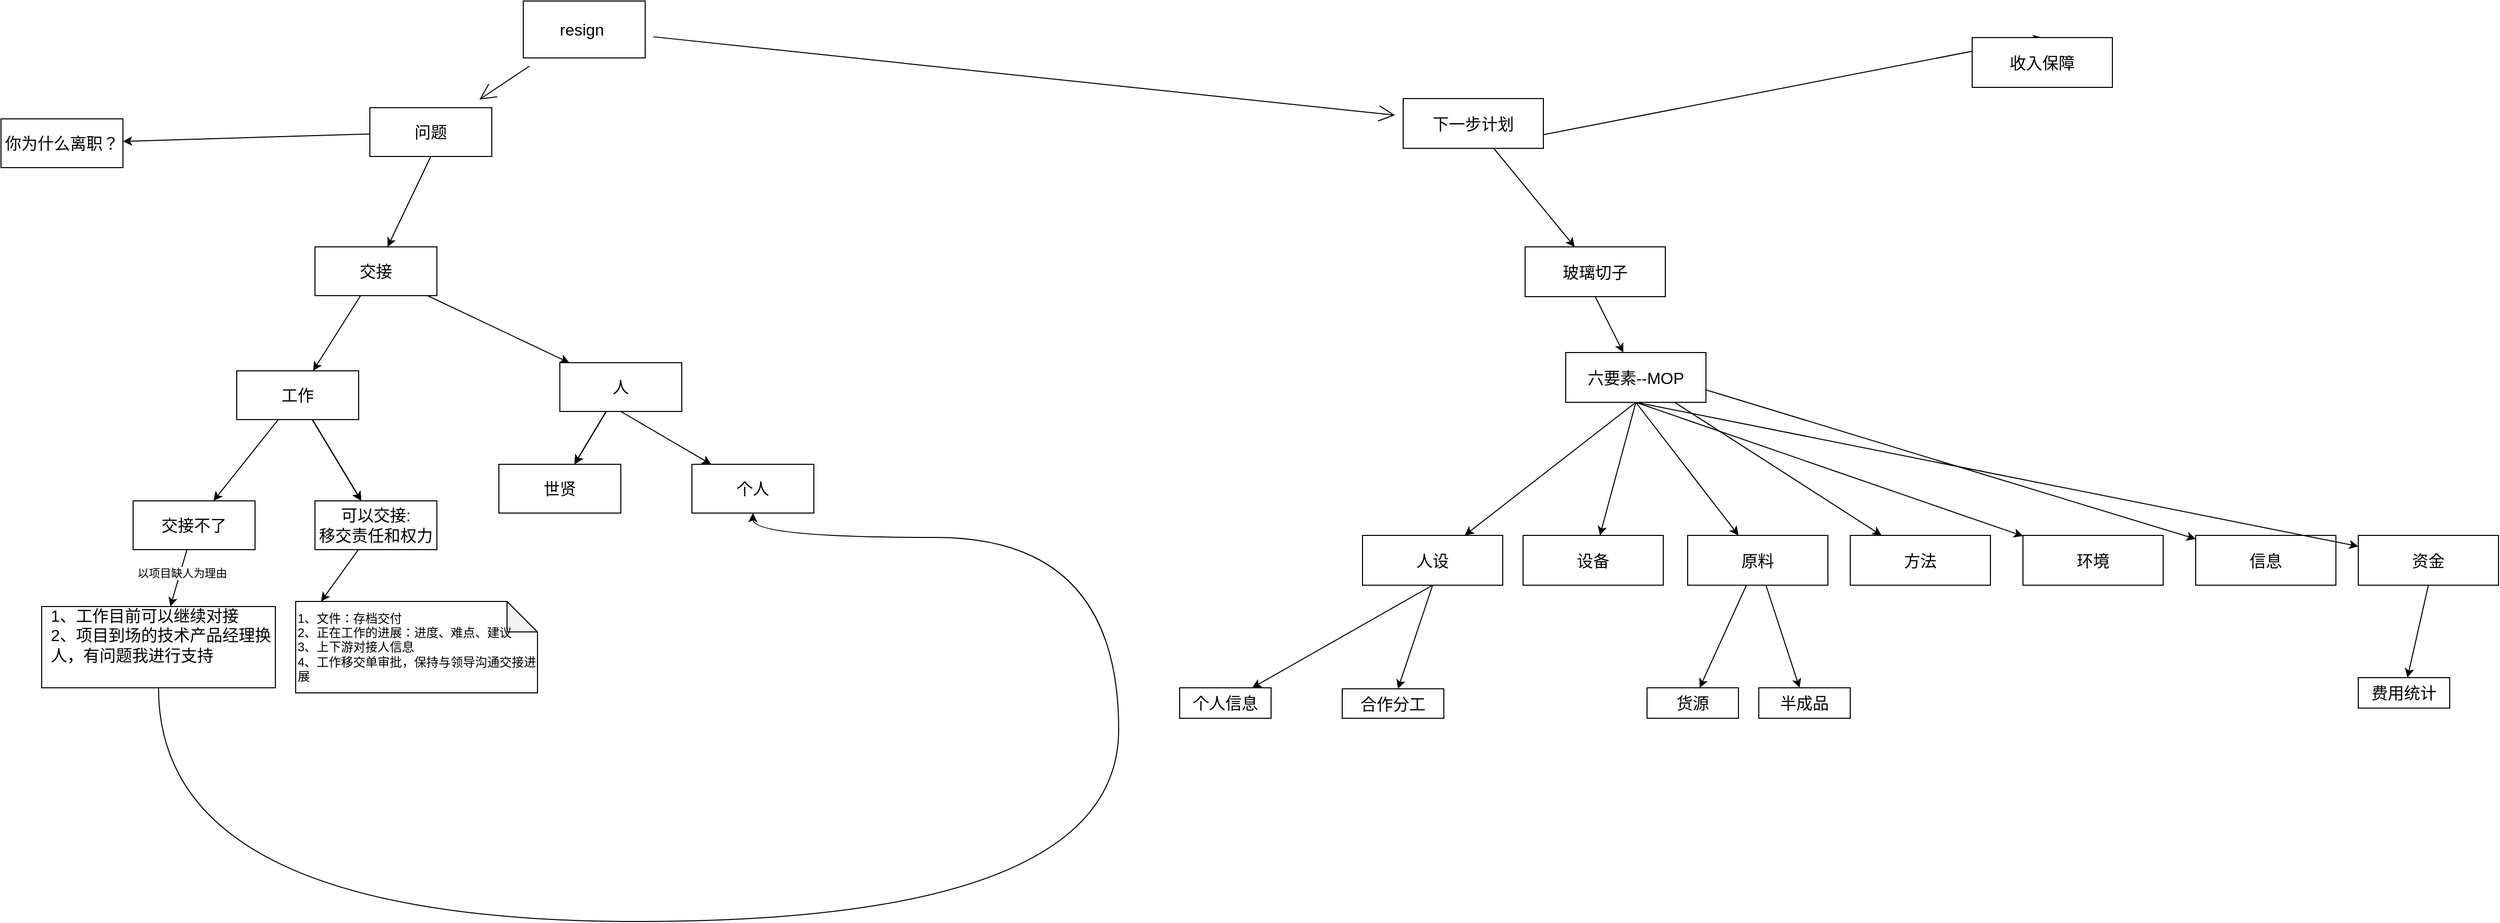 <mxfile version="20.7.4" type="github">
  <diagram id="1aEEClQ9U-ESjYVgXYmn" name="第 1 页">
    <mxGraphModel dx="3844" dy="1389" grid="1" gridSize="10" guides="1" tooltips="1" connect="1" arrows="1" fold="1" page="0" pageScale="1" pageWidth="827" pageHeight="1169" math="0" shadow="0">
      <root>
        <mxCell id="0" />
        <mxCell id="1" parent="0" />
        <mxCell id="aQ2xhZKoIx8xROYaaDXK-5" value="" style="rounded=1;orthogonalLoop=1;jettySize=auto;html=1;fontSize=12;endArrow=open;startSize=14;endSize=14;sourcePerimeterSpacing=8;targetPerimeterSpacing=8;" parent="1" source="_scqceFtBJjCkE2vxEVa-1" target="aQ2xhZKoIx8xROYaaDXK-4" edge="1">
          <mxGeometry relative="1" as="geometry" />
        </mxCell>
        <mxCell id="aQ2xhZKoIx8xROYaaDXK-7" value="" style="rounded=1;orthogonalLoop=1;jettySize=auto;html=1;fontSize=12;endArrow=open;startSize=14;endSize=14;sourcePerimeterSpacing=8;targetPerimeterSpacing=8;" parent="1" source="_scqceFtBJjCkE2vxEVa-1" target="aQ2xhZKoIx8xROYaaDXK-6" edge="1">
          <mxGeometry relative="1" as="geometry" />
        </mxCell>
        <mxCell id="_scqceFtBJjCkE2vxEVa-1" value="resign&amp;nbsp;" style="whiteSpace=wrap;html=1;fontSize=16;" parent="1" vertex="1">
          <mxGeometry x="4" y="64" width="120" height="56" as="geometry" />
        </mxCell>
        <mxCell id="wWD5kf36xDMMppYPNfPV-2" style="rounded=1;orthogonalLoop=1;jettySize=auto;html=1;" parent="1" source="aQ2xhZKoIx8xROYaaDXK-4" target="wWD5kf36xDMMppYPNfPV-1" edge="1">
          <mxGeometry relative="1" as="geometry" />
        </mxCell>
        <mxCell id="wWD5kf36xDMMppYPNfPV-4" style="rounded=1;orthogonalLoop=1;jettySize=auto;html=1;exitX=0.5;exitY=1;exitDx=0;exitDy=0;" parent="1" source="aQ2xhZKoIx8xROYaaDXK-4" target="wWD5kf36xDMMppYPNfPV-3" edge="1">
          <mxGeometry relative="1" as="geometry" />
        </mxCell>
        <mxCell id="aQ2xhZKoIx8xROYaaDXK-4" value="问题" style="whiteSpace=wrap;html=1;fontSize=16;" parent="1" vertex="1">
          <mxGeometry x="-147" y="169" width="120" height="48" as="geometry" />
        </mxCell>
        <mxCell id="wZYj10Ktc-ex54CvqPo8-2" style="rounded=0;orthogonalLoop=1;jettySize=auto;html=1;" parent="1" source="aQ2xhZKoIx8xROYaaDXK-6" target="wZYj10Ktc-ex54CvqPo8-1" edge="1">
          <mxGeometry relative="1" as="geometry" />
        </mxCell>
        <mxCell id="wZYj10Ktc-ex54CvqPo8-4" style="rounded=0;orthogonalLoop=1;jettySize=auto;html=1;exitX=0.5;exitY=1;exitDx=0;exitDy=0;entryX=0.5;entryY=0;entryDx=0;entryDy=0;" parent="1" source="aQ2xhZKoIx8xROYaaDXK-6" target="wZYj10Ktc-ex54CvqPo8-3" edge="1">
          <mxGeometry relative="1" as="geometry" />
        </mxCell>
        <mxCell id="aQ2xhZKoIx8xROYaaDXK-6" value="下一步计划" style="whiteSpace=wrap;html=1;fontSize=16;" parent="1" vertex="1">
          <mxGeometry x="870" y="160" width="138" height="49" as="geometry" />
        </mxCell>
        <mxCell id="wWD5kf36xDMMppYPNfPV-1" value="你为什么离职？" style="whiteSpace=wrap;html=1;fontSize=16;" parent="1" vertex="1">
          <mxGeometry x="-510" y="180" width="120" height="48" as="geometry" />
        </mxCell>
        <mxCell id="wWD5kf36xDMMppYPNfPV-6" style="rounded=1;orthogonalLoop=1;jettySize=auto;html=1;" parent="1" source="wWD5kf36xDMMppYPNfPV-3" target="wWD5kf36xDMMppYPNfPV-5" edge="1">
          <mxGeometry relative="1" as="geometry" />
        </mxCell>
        <mxCell id="wWD5kf36xDMMppYPNfPV-8" style="rounded=1;orthogonalLoop=1;jettySize=auto;html=1;" parent="1" source="wWD5kf36xDMMppYPNfPV-3" target="wWD5kf36xDMMppYPNfPV-7" edge="1">
          <mxGeometry relative="1" as="geometry" />
        </mxCell>
        <mxCell id="wWD5kf36xDMMppYPNfPV-3" value="交接" style="whiteSpace=wrap;html=1;fontSize=16;" parent="1" vertex="1">
          <mxGeometry x="-201" y="306" width="120" height="48" as="geometry" />
        </mxCell>
        <mxCell id="wWD5kf36xDMMppYPNfPV-10" style="rounded=1;orthogonalLoop=1;jettySize=auto;html=1;" parent="1" source="wWD5kf36xDMMppYPNfPV-5" target="wWD5kf36xDMMppYPNfPV-9" edge="1">
          <mxGeometry relative="1" as="geometry" />
        </mxCell>
        <mxCell id="wWD5kf36xDMMppYPNfPV-11" value="" style="rounded=1;orthogonalLoop=1;jettySize=auto;html=1;" parent="1" source="wWD5kf36xDMMppYPNfPV-5" target="wWD5kf36xDMMppYPNfPV-9" edge="1">
          <mxGeometry relative="1" as="geometry" />
        </mxCell>
        <mxCell id="wWD5kf36xDMMppYPNfPV-12" value="" style="rounded=1;orthogonalLoop=1;jettySize=auto;html=1;" parent="1" source="wWD5kf36xDMMppYPNfPV-5" target="wWD5kf36xDMMppYPNfPV-9" edge="1">
          <mxGeometry relative="1" as="geometry" />
        </mxCell>
        <mxCell id="wWD5kf36xDMMppYPNfPV-14" style="rounded=1;orthogonalLoop=1;jettySize=auto;html=1;" parent="1" source="wWD5kf36xDMMppYPNfPV-5" target="wWD5kf36xDMMppYPNfPV-13" edge="1">
          <mxGeometry relative="1" as="geometry" />
        </mxCell>
        <mxCell id="wWD5kf36xDMMppYPNfPV-5" value="工作" style="whiteSpace=wrap;html=1;fontSize=16;" parent="1" vertex="1">
          <mxGeometry x="-278" y="428" width="120" height="48" as="geometry" />
        </mxCell>
        <mxCell id="wWD5kf36xDMMppYPNfPV-20" value="" style="edgeStyle=none;rounded=1;orthogonalLoop=1;jettySize=auto;html=1;" parent="1" source="wWD5kf36xDMMppYPNfPV-7" target="wWD5kf36xDMMppYPNfPV-19" edge="1">
          <mxGeometry relative="1" as="geometry" />
        </mxCell>
        <mxCell id="wWD5kf36xDMMppYPNfPV-21" value="" style="edgeStyle=none;rounded=1;orthogonalLoop=1;jettySize=auto;html=1;" parent="1" source="wWD5kf36xDMMppYPNfPV-7" target="wWD5kf36xDMMppYPNfPV-19" edge="1">
          <mxGeometry relative="1" as="geometry" />
        </mxCell>
        <mxCell id="wWD5kf36xDMMppYPNfPV-22" value="" style="edgeStyle=none;rounded=1;orthogonalLoop=1;jettySize=auto;html=1;" parent="1" source="wWD5kf36xDMMppYPNfPV-7" target="wWD5kf36xDMMppYPNfPV-19" edge="1">
          <mxGeometry relative="1" as="geometry" />
        </mxCell>
        <mxCell id="wWD5kf36xDMMppYPNfPV-24" style="edgeStyle=none;rounded=1;orthogonalLoop=1;jettySize=auto;html=1;exitX=0.5;exitY=1;exitDx=0;exitDy=0;" parent="1" source="wWD5kf36xDMMppYPNfPV-7" target="wWD5kf36xDMMppYPNfPV-23" edge="1">
          <mxGeometry relative="1" as="geometry" />
        </mxCell>
        <mxCell id="wWD5kf36xDMMppYPNfPV-7" value="人" style="whiteSpace=wrap;html=1;fontSize=16;" parent="1" vertex="1">
          <mxGeometry x="40" y="420" width="120" height="48" as="geometry" />
        </mxCell>
        <mxCell id="wWD5kf36xDMMppYPNfPV-16" style="edgeStyle=none;rounded=1;orthogonalLoop=1;jettySize=auto;html=1;entryX=0;entryY=0;entryDx=25;entryDy=0;entryPerimeter=0;" parent="1" source="wWD5kf36xDMMppYPNfPV-9" target="wWD5kf36xDMMppYPNfPV-15" edge="1">
          <mxGeometry relative="1" as="geometry" />
        </mxCell>
        <mxCell id="wWD5kf36xDMMppYPNfPV-9" value="可以交接:&lt;br&gt;移交责任和权力" style="whiteSpace=wrap;html=1;fontSize=16;" parent="1" vertex="1">
          <mxGeometry x="-201" y="556" width="120" height="48" as="geometry" />
        </mxCell>
        <mxCell id="wWD5kf36xDMMppYPNfPV-18" value="" style="edgeStyle=none;rounded=1;orthogonalLoop=1;jettySize=auto;html=1;" parent="1" source="wWD5kf36xDMMppYPNfPV-13" target="wWD5kf36xDMMppYPNfPV-17" edge="1">
          <mxGeometry relative="1" as="geometry" />
        </mxCell>
        <mxCell id="wWD5kf36xDMMppYPNfPV-25" value="以项目缺人为理由" style="edgeLabel;html=1;align=center;verticalAlign=middle;resizable=0;points=[];" parent="wWD5kf36xDMMppYPNfPV-18" vertex="1" connectable="0">
          <mxGeometry x="-0.211" y="1" relative="1" as="geometry">
            <mxPoint as="offset" />
          </mxGeometry>
        </mxCell>
        <mxCell id="wWD5kf36xDMMppYPNfPV-13" value="交接不了" style="whiteSpace=wrap;html=1;fontSize=16;" parent="1" vertex="1">
          <mxGeometry x="-380" y="556" width="120" height="48" as="geometry" />
        </mxCell>
        <mxCell id="wWD5kf36xDMMppYPNfPV-15" value="1、文件：存档交付&lt;br&gt;2、正在工作的进展：进度、难点、建议&lt;br&gt;3、上下游对接人信息&lt;br&gt;4、工作移交单审批，保持与领导沟通交接进展" style="shape=note;whiteSpace=wrap;html=1;backgroundOutline=1;darkOpacity=0.05;align=left;" parent="1" vertex="1">
          <mxGeometry x="-220" y="655" width="238" height="90" as="geometry" />
        </mxCell>
        <mxCell id="wWD5kf36xDMMppYPNfPV-29" value="" style="edgeStyle=orthogonalEdgeStyle;rounded=1;orthogonalLoop=1;jettySize=auto;html=1;curved=1;" parent="1" source="wWD5kf36xDMMppYPNfPV-17" target="wWD5kf36xDMMppYPNfPV-23" edge="1">
          <mxGeometry relative="1" as="geometry">
            <mxPoint x="-355" y="830" as="targetPoint" />
            <Array as="points">
              <mxPoint x="-355" y="970" />
              <mxPoint x="590" y="970" />
              <mxPoint x="590" y="592" />
            </Array>
          </mxGeometry>
        </mxCell>
        <mxCell id="wWD5kf36xDMMppYPNfPV-17" value="&lt;table&gt;&lt;tbody&gt;&lt;tr&gt;&lt;td&gt;&lt;br&gt;&lt;/td&gt;&lt;td&gt;1、工作目前可以继续对接&lt;br&gt;2、项目到场的技术产品经理换人，有问题我进行支持&lt;br&gt;&lt;/td&gt;&lt;/tr&gt;&lt;tr&gt;&lt;td&gt;&lt;br&gt;&lt;/td&gt;&lt;td&gt;&lt;br&gt;&lt;/td&gt;&lt;/tr&gt;&lt;/tbody&gt;&lt;/table&gt;" style="whiteSpace=wrap;html=1;fontSize=16;align=left;" parent="1" vertex="1">
          <mxGeometry x="-470" y="660" width="230" height="80" as="geometry" />
        </mxCell>
        <mxCell id="wWD5kf36xDMMppYPNfPV-19" value="世贤" style="whiteSpace=wrap;html=1;fontSize=16;" parent="1" vertex="1">
          <mxGeometry x="-20" y="520" width="120" height="48" as="geometry" />
        </mxCell>
        <mxCell id="wWD5kf36xDMMppYPNfPV-23" value="个人" style="whiteSpace=wrap;html=1;fontSize=16;" parent="1" vertex="1">
          <mxGeometry x="170" y="520" width="120" height="48" as="geometry" />
        </mxCell>
        <mxCell id="wZYj10Ktc-ex54CvqPo8-3" value="收入保障" style="whiteSpace=wrap;html=1;fontSize=16;" parent="1" vertex="1">
          <mxGeometry x="1430" y="100" width="138" height="49" as="geometry" />
        </mxCell>
        <mxCell id="1VIdMTbG1cdYmiwLCOvJ-1" value="" style="group" vertex="1" connectable="0" parent="1">
          <mxGeometry x="650" y="306" width="1298" height="464" as="geometry" />
        </mxCell>
        <mxCell id="wZYj10Ktc-ex54CvqPo8-1" value="玻璃切子" style="whiteSpace=wrap;html=1;fontSize=16;" parent="1VIdMTbG1cdYmiwLCOvJ-1" vertex="1">
          <mxGeometry x="340" width="138" height="49" as="geometry" />
        </mxCell>
        <mxCell id="wZYj10Ktc-ex54CvqPo8-7" value="六要素--MOP" style="whiteSpace=wrap;html=1;fontSize=16;" parent="1VIdMTbG1cdYmiwLCOvJ-1" vertex="1">
          <mxGeometry x="380" y="104" width="138" height="49" as="geometry" />
        </mxCell>
        <mxCell id="wZYj10Ktc-ex54CvqPo8-8" style="edgeStyle=none;rounded=0;orthogonalLoop=1;jettySize=auto;html=1;exitX=0.5;exitY=1;exitDx=0;exitDy=0;" parent="1VIdMTbG1cdYmiwLCOvJ-1" source="wZYj10Ktc-ex54CvqPo8-1" target="wZYj10Ktc-ex54CvqPo8-7" edge="1">
          <mxGeometry relative="1" as="geometry" />
        </mxCell>
        <mxCell id="wZYj10Ktc-ex54CvqPo8-36" value="人设" style="whiteSpace=wrap;html=1;fontSize=16;" parent="1VIdMTbG1cdYmiwLCOvJ-1" vertex="1">
          <mxGeometry x="180" y="284" width="138" height="49" as="geometry" />
        </mxCell>
        <mxCell id="wZYj10Ktc-ex54CvqPo8-37" style="edgeStyle=none;rounded=0;orthogonalLoop=1;jettySize=auto;html=1;exitX=0.5;exitY=1;exitDx=0;exitDy=0;fontSize=20;" parent="1VIdMTbG1cdYmiwLCOvJ-1" source="wZYj10Ktc-ex54CvqPo8-7" target="wZYj10Ktc-ex54CvqPo8-36" edge="1">
          <mxGeometry relative="1" as="geometry" />
        </mxCell>
        <mxCell id="wZYj10Ktc-ex54CvqPo8-38" value="设备" style="whiteSpace=wrap;html=1;fontSize=16;" parent="1VIdMTbG1cdYmiwLCOvJ-1" vertex="1">
          <mxGeometry x="338" y="284" width="138" height="49" as="geometry" />
        </mxCell>
        <mxCell id="wZYj10Ktc-ex54CvqPo8-39" style="edgeStyle=none;rounded=0;orthogonalLoop=1;jettySize=auto;html=1;exitX=0.5;exitY=1;exitDx=0;exitDy=0;fontSize=20;" parent="1VIdMTbG1cdYmiwLCOvJ-1" source="wZYj10Ktc-ex54CvqPo8-7" target="wZYj10Ktc-ex54CvqPo8-38" edge="1">
          <mxGeometry relative="1" as="geometry" />
        </mxCell>
        <mxCell id="wZYj10Ktc-ex54CvqPo8-40" value="原料" style="whiteSpace=wrap;html=1;fontSize=16;" parent="1VIdMTbG1cdYmiwLCOvJ-1" vertex="1">
          <mxGeometry x="500" y="284" width="138" height="49" as="geometry" />
        </mxCell>
        <mxCell id="wZYj10Ktc-ex54CvqPo8-41" style="edgeStyle=none;rounded=0;orthogonalLoop=1;jettySize=auto;html=1;exitX=0.5;exitY=1;exitDx=0;exitDy=0;fontSize=20;" parent="1VIdMTbG1cdYmiwLCOvJ-1" source="wZYj10Ktc-ex54CvqPo8-7" target="wZYj10Ktc-ex54CvqPo8-40" edge="1">
          <mxGeometry relative="1" as="geometry" />
        </mxCell>
        <mxCell id="wZYj10Ktc-ex54CvqPo8-42" value="方法" style="whiteSpace=wrap;html=1;fontSize=16;" parent="1VIdMTbG1cdYmiwLCOvJ-1" vertex="1">
          <mxGeometry x="660" y="284" width="138" height="49" as="geometry" />
        </mxCell>
        <mxCell id="wZYj10Ktc-ex54CvqPo8-43" style="edgeStyle=none;rounded=0;orthogonalLoop=1;jettySize=auto;html=1;fontSize=20;" parent="1VIdMTbG1cdYmiwLCOvJ-1" source="wZYj10Ktc-ex54CvqPo8-7" target="wZYj10Ktc-ex54CvqPo8-42" edge="1">
          <mxGeometry relative="1" as="geometry" />
        </mxCell>
        <mxCell id="wZYj10Ktc-ex54CvqPo8-44" value="环境" style="whiteSpace=wrap;html=1;fontSize=16;" parent="1VIdMTbG1cdYmiwLCOvJ-1" vertex="1">
          <mxGeometry x="830" y="284" width="138" height="49" as="geometry" />
        </mxCell>
        <mxCell id="wZYj10Ktc-ex54CvqPo8-45" style="edgeStyle=none;rounded=0;orthogonalLoop=1;jettySize=auto;html=1;exitX=0.5;exitY=1;exitDx=0;exitDy=0;fontSize=20;" parent="1VIdMTbG1cdYmiwLCOvJ-1" source="wZYj10Ktc-ex54CvqPo8-7" target="wZYj10Ktc-ex54CvqPo8-44" edge="1">
          <mxGeometry relative="1" as="geometry" />
        </mxCell>
        <mxCell id="wZYj10Ktc-ex54CvqPo8-46" value="信息" style="whiteSpace=wrap;html=1;fontSize=16;" parent="1VIdMTbG1cdYmiwLCOvJ-1" vertex="1">
          <mxGeometry x="1000" y="284" width="138" height="49" as="geometry" />
        </mxCell>
        <mxCell id="wZYj10Ktc-ex54CvqPo8-47" style="edgeStyle=none;rounded=0;orthogonalLoop=1;jettySize=auto;html=1;exitX=1;exitY=0.75;exitDx=0;exitDy=0;fontSize=20;" parent="1VIdMTbG1cdYmiwLCOvJ-1" source="wZYj10Ktc-ex54CvqPo8-7" target="wZYj10Ktc-ex54CvqPo8-46" edge="1">
          <mxGeometry relative="1" as="geometry" />
        </mxCell>
        <mxCell id="wZYj10Ktc-ex54CvqPo8-48" value="资金" style="whiteSpace=wrap;html=1;fontSize=16;" parent="1VIdMTbG1cdYmiwLCOvJ-1" vertex="1">
          <mxGeometry x="1160" y="284" width="138" height="49" as="geometry" />
        </mxCell>
        <mxCell id="wZYj10Ktc-ex54CvqPo8-49" style="edgeStyle=none;rounded=0;orthogonalLoop=1;jettySize=auto;html=1;exitX=0.5;exitY=1;exitDx=0;exitDy=0;fontSize=20;" parent="1VIdMTbG1cdYmiwLCOvJ-1" source="wZYj10Ktc-ex54CvqPo8-7" target="wZYj10Ktc-ex54CvqPo8-48" edge="1">
          <mxGeometry relative="1" as="geometry" />
        </mxCell>
        <mxCell id="wZYj10Ktc-ex54CvqPo8-50" value="个人信息" style="whiteSpace=wrap;html=1;fontSize=16;" parent="1VIdMTbG1cdYmiwLCOvJ-1" vertex="1">
          <mxGeometry y="434" width="90" height="30" as="geometry" />
        </mxCell>
        <mxCell id="wZYj10Ktc-ex54CvqPo8-51" style="edgeStyle=none;rounded=0;orthogonalLoop=1;jettySize=auto;html=1;exitX=0.5;exitY=1;exitDx=0;exitDy=0;fontSize=20;" parent="1VIdMTbG1cdYmiwLCOvJ-1" source="wZYj10Ktc-ex54CvqPo8-36" target="wZYj10Ktc-ex54CvqPo8-50" edge="1">
          <mxGeometry relative="1" as="geometry" />
        </mxCell>
        <mxCell id="wZYj10Ktc-ex54CvqPo8-52" value="合作分工" style="whiteSpace=wrap;html=1;fontSize=16;" parent="1VIdMTbG1cdYmiwLCOvJ-1" vertex="1">
          <mxGeometry x="160" y="435" width="100" height="29" as="geometry" />
        </mxCell>
        <mxCell id="wZYj10Ktc-ex54CvqPo8-53" style="edgeStyle=none;rounded=0;orthogonalLoop=1;jettySize=auto;html=1;exitX=0.5;exitY=1;exitDx=0;exitDy=0;fontSize=20;" parent="1VIdMTbG1cdYmiwLCOvJ-1" source="wZYj10Ktc-ex54CvqPo8-36" target="wZYj10Ktc-ex54CvqPo8-52" edge="1">
          <mxGeometry relative="1" as="geometry" />
        </mxCell>
        <mxCell id="wZYj10Ktc-ex54CvqPo8-54" value="货源" style="whiteSpace=wrap;html=1;fontSize=16;" parent="1VIdMTbG1cdYmiwLCOvJ-1" vertex="1">
          <mxGeometry x="460" y="434" width="90" height="30" as="geometry" />
        </mxCell>
        <mxCell id="wZYj10Ktc-ex54CvqPo8-55" style="edgeStyle=none;rounded=0;orthogonalLoop=1;jettySize=auto;html=1;fontSize=20;" parent="1VIdMTbG1cdYmiwLCOvJ-1" source="wZYj10Ktc-ex54CvqPo8-40" target="wZYj10Ktc-ex54CvqPo8-54" edge="1">
          <mxGeometry relative="1" as="geometry" />
        </mxCell>
        <mxCell id="wZYj10Ktc-ex54CvqPo8-56" value="半成品" style="whiteSpace=wrap;html=1;fontSize=16;" parent="1VIdMTbG1cdYmiwLCOvJ-1" vertex="1">
          <mxGeometry x="570" y="434" width="90" height="30" as="geometry" />
        </mxCell>
        <mxCell id="wZYj10Ktc-ex54CvqPo8-57" style="edgeStyle=none;rounded=0;orthogonalLoop=1;jettySize=auto;html=1;fontSize=20;" parent="1VIdMTbG1cdYmiwLCOvJ-1" source="wZYj10Ktc-ex54CvqPo8-40" target="wZYj10Ktc-ex54CvqPo8-56" edge="1">
          <mxGeometry relative="1" as="geometry" />
        </mxCell>
        <mxCell id="wZYj10Ktc-ex54CvqPo8-58" value="费用统计" style="whiteSpace=wrap;html=1;fontSize=16;" parent="1VIdMTbG1cdYmiwLCOvJ-1" vertex="1">
          <mxGeometry x="1160" y="424" width="90" height="30" as="geometry" />
        </mxCell>
        <mxCell id="wZYj10Ktc-ex54CvqPo8-59" style="edgeStyle=none;rounded=0;orthogonalLoop=1;jettySize=auto;html=1;exitX=0.5;exitY=1;exitDx=0;exitDy=0;fontSize=20;" parent="1VIdMTbG1cdYmiwLCOvJ-1" source="wZYj10Ktc-ex54CvqPo8-48" target="wZYj10Ktc-ex54CvqPo8-58" edge="1">
          <mxGeometry relative="1" as="geometry" />
        </mxCell>
      </root>
    </mxGraphModel>
  </diagram>
</mxfile>
